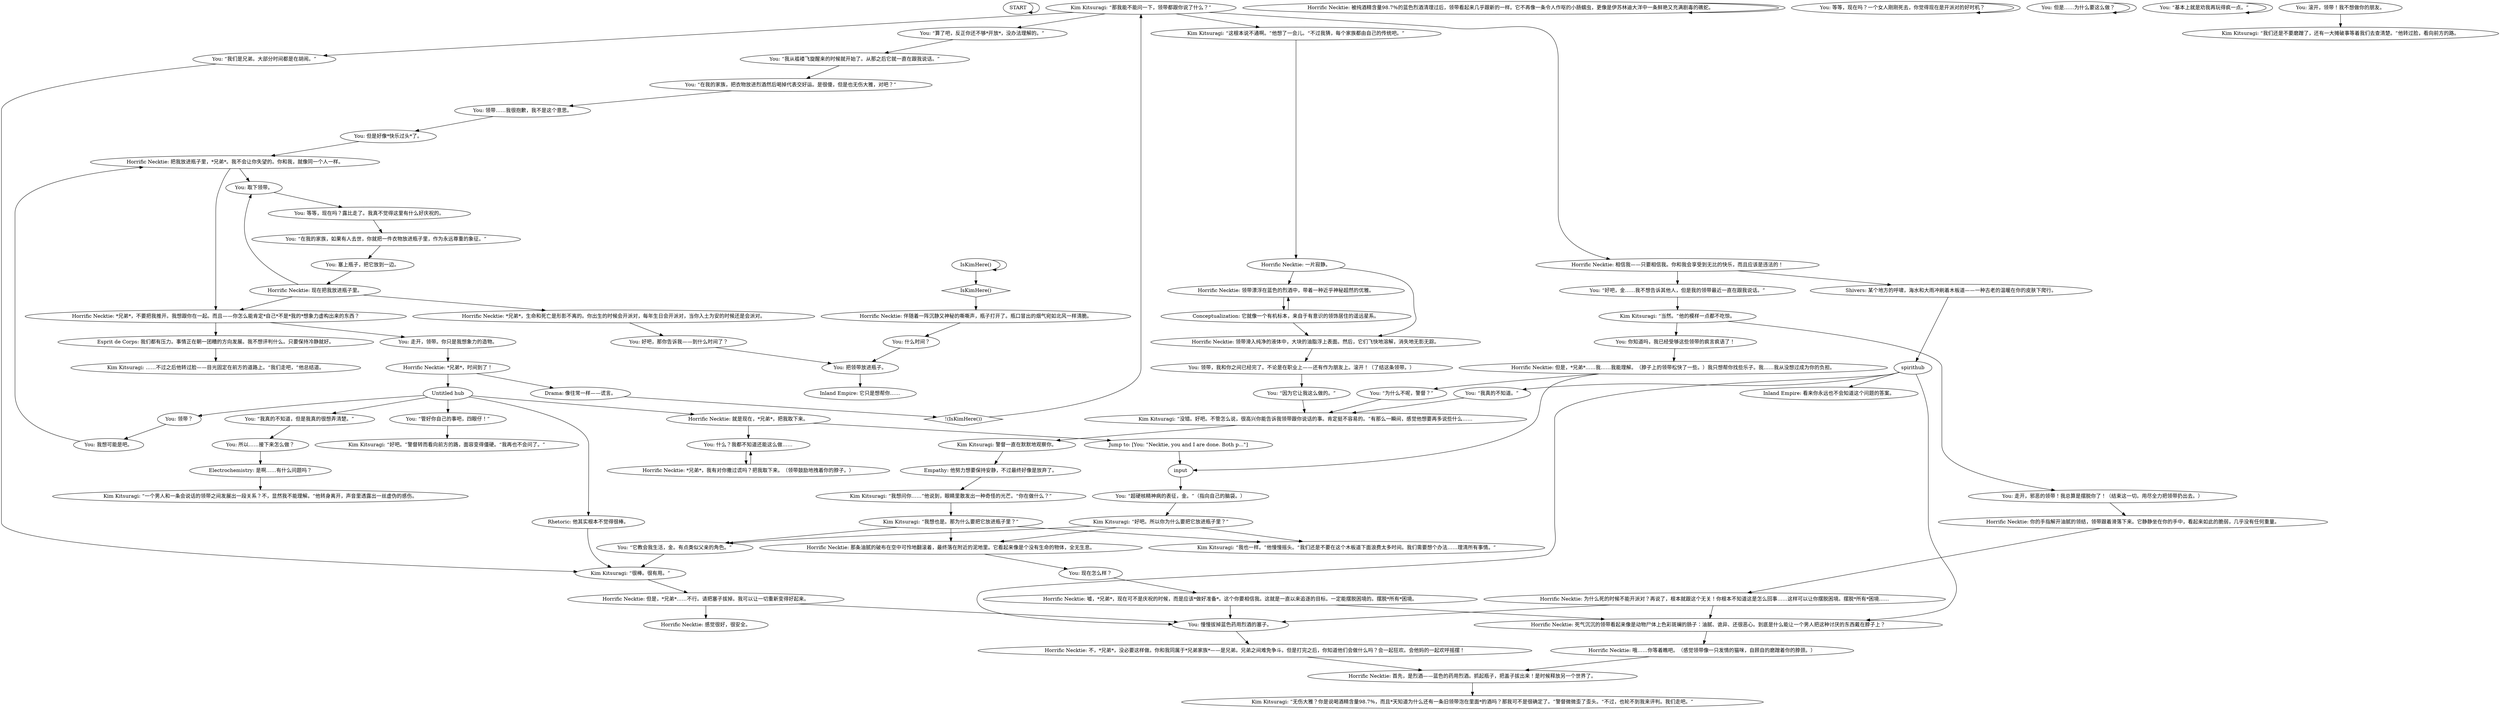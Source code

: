 # LAIR ORB / dark celebration
# An afterthought to Ruby's scene whether she kills herself or runs away.
# ==================================================
digraph G {
	  0 [label="START"];
	  1 [label="input"];
	  2 [label="You: 领带，我和你之间已经完了。不论是在职业上——还有作为朋友上。滚开！（了结这条领带。）"];
	  3 [label="Horrific Necktie: 被纯酒精含量98.7%的蓝色烈酒清理过后，领带看起来几乎跟新的一样。它不再像一条令人作呕的小肠蠕虫，更像是伊苏林迪大洋中一条鲜艳又充满剧毒的礁蛇。"];
	  4 [label="You: 所以……接下来怎么做？"];
	  5 [label="Kim Kitsuragi: “我也一样。”他慢慢摇头。“我们还是不要在这个木板道下面浪费太多时间。我们需要想个办法……理清所有事情。”"];
	  6 [label="You: “为什么不呢，警督？”"];
	  7 [label="You: 领带……我很抱歉，我不是这个意思。"];
	  8 [label="Kim Kitsuragi: “无伤大雅？你是说喝酒精含量98.7%，而且*天知道为什么还有一条旧领带泡在里面*的酒吗？那我可不是很确定了。”警督微微歪了歪头。“不过，也轮不到我来评判。我们走吧。”"];
	  9 [label="spirithub"];
	  10 [label="Horrific Necktie: 就是现在，*兄弟*，把我取下来。"];
	  11 [label="You: “好吧，金……我不想告诉其他人，但是我的领带最近一直在跟我说话。”"];
	  12 [label="You: 但是好像*快乐过头*了。"];
	  13 [label="Horrific Necktie: 不，*兄弟*，没必要这样做。你和我同属于*兄弟家族*——是兄弟。兄弟之间难免争斗。但是打完之后，你知道他们会做什么吗？会一起狂欢。会他妈的一起欢呼摇摆！"];
	  14 [label="Horrific Necktie: 伴随着一阵沉静又神秘的嘶嘶声，瓶子打开了。瓶口冒出的烟气宛如北风一样清脆。"];
	  15 [label="Kim Kitsuragi: 警督一直在默默地观察你。"];
	  16 [label="Esprit de Corps: 我们都有压力。事情正在朝一团糟的方向发展。我不想评判什么。只要保持冷静就好。"];
	  17 [label="You: 好吧，那你告诉我——到什么时间了？"];
	  18 [label="Electrochemistry: 是啊……有什么问题吗？"];
	  19 [label="Horrific Necktie: 领带漂浮在蓝色的烈酒中，带着一种近乎神秘超然的优雅。"];
	  20 [label="You: 塞上瓶子，把它放到一边。"];
	  21 [label="Kim Kitsuragi: “这根本说不通啊。”他想了一会儿。“不过我猜，每个家族都由自己的传统吧。”"];
	  22 [label="You: “超硬核精神病的表征，金。”（指向自己的脑袋。）"];
	  23 [label="Horrific Necktie: *兄弟*，时间到了！"];
	  24 [label="Horrific Necktie: *兄弟*，不要把我推开。我想跟你在一起。而且——你怎么能肯定*自己*不是*我的*想象力虚构出来的东西？"];
	  25 [label="You: 走开，邪恶的领带！我总算是摆脱你了！（结束这一切。用尽全力把领带扔出去。）"];
	  26 [label="You: “我从褴褛飞旋醒来的时候就开始了。从那之后它就一直在跟我说话。”"];
	  27 [label="Kim Kitsuragi: “一个男人和一条会说话的领带之间发展出一段关系？不，显然我不能理解。”他转身离开，声音里透露出一丝虚伪的感伤。"];
	  28 [label="Horrific Necktie: 为什么死的时候不能开派对？再说了，根本就跟这个无关！你根本不知道这是怎么回事……这样可以让你摆脱困境。摆脱*所有*困境……"];
	  29 [label="You: 现在怎么样？"];
	  30 [label="Inland Empire: 它只是想帮你……"];
	  31 [label="Horrific Necktie: 领带滑入纯净的液体中，大块的油脂浮上表面。然后，它们飞快地溶解，消失地无影无踪。"];
	  32 [label="You: 领带？"];
	  33 [label="You: “我真的不知道，但是我真的很想弄清楚。”"];
	  34 [label="You: “在我的家族，把衣物放进烈酒然后喝掉代表交好运。是很傻，但是也无伤大雅，对吧？”"];
	  35 [label="Kim Kitsuragi: “那我能不能问一下，领带都跟你说了什么？”"];
	  36 [label="Horrific Necktie: 感觉很好，很安全。"];
	  37 [label="Jump to: [You: \"Necktie, you and I are done. Both p...\"]"];
	  38 [label="You: 什么？我都不知道还能这么做……"];
	  39 [label="You: 取下领带。"];
	  40 [label="You: 把领带放进瓶子。"];
	  41 [label="Horrific Necktie: 哦……你等着瞧吧。（感觉领带像一只发情的猫咪，自顾自的磨蹭着你的脖颈。）"];
	  42 [label="Inland Empire: 看来你永远也不会知道这个问题的答案。"];
	  43 [label="You: 等等，现在吗？一个女人刚刚死去，你觉得现在是开派对的好时机？"];
	  44 [label="Horrific Necktie: *兄弟*，生命和死亡是形影不离的。你出生的时候会开派对，每年生日会开派对，当你入土为安的时候还是会派对。"];
	  45 [label="You: 但是……为什么要这么做？"];
	  46 [label="Horrific Necktie: 相信我——只要相信我。你和我会享受到无比的快乐，而且应该是违法的！"];
	  47 [label="You: “它教会我生活，金。有点类似父亲的角色。”"];
	  48 [label="You: “我真的不知道。”"];
	  49 [label="You: 等等，现在吗？露比走了。我真不觉得这里有什么好庆祝的。"];
	  50 [label="Horrific Necktie: 你的手指解开油腻的领结，领带跟着滑落下来。它静静坐在你的手中，看起来如此的脆弱，几乎没有任何重量。"];
	  51 [label="Horrific Necktie: 那条油腻的破布在空中可怜地翻滚着，最终落在附近的泥地里。它看起来像是个没有生命的物体，全无生息。"];
	  52 [label="You: “因为它让我这么做的。”"];
	  53 [label="Horrific Necktie: 死气沉沉的领带看起来像是动物尸体上色彩斑斓的肠子：油腻、诡异、还很恶心。到底是什么能让一个男人把这种讨厌的东西戴在脖子上？"];
	  54 [label="You: 你知道吗，我已经受够这些领带的疯言疯语了！"];
	  55 [label="You: “算了吧，反正你还不够*开放*，没办法理解的。”"];
	  56 [label="You: “基本上就是劝我再玩得疯一点。”"];
	  57 [label="Kim Kitsuragi: “很棒。很有用。”"];
	  58 [label="Kim Kitsuragi: “好吧。所以你为什么要把它放进瓶子里？”"];
	  59 [label="Kim Kitsuragi: “我想也是。那为什么要把它放进瓶子里？”"];
	  60 [label="Drama: 像往常一样——谎言。"];
	  61 [label="You: 什么时间？"];
	  62 [label="Shivers: 某个地方的呼啸，海水和大雨冲刷着木板道——一种古老的温暖在你的皮肤下爬行。"];
	  63 [label="You: 我想可能是吧。"];
	  64 [label="Horrific Necktie: 一片寂静。"];
	  65 [label="Kim Kitsuragi: “我们还是不要磨蹭了，还有一大摊破事等着我们去查清楚。”他转过脸，看向前方的路。"];
	  66 [label="Horrific Necktie: 但是，*兄弟*……我……我能理解。（脖子上的领带松快了一些。）我只想帮你找些乐子。我……我从没想过成为你的负担。"];
	  67 [label="Horrific Necktie: 但是，*兄弟*……不行。请把塞子拔掉。我可以让一切重新变得好起来。"];
	  68 [label="Rhetoric: 他其实根本不觉得很棒。"];
	  69 [label="You: “在我的家族，如果有人去世，你就把一件衣物放进瓶子里，作为永远尊重的象征。”"];
	  70 [label="Horrific Necktie: 嘘，*兄弟*，现在可不是庆祝的时候，而是应该*做好准备*。这个你要相信我。这就是一直以来追逐的目标。一定能摆脱困境的。摆脱*所有*困境。"];
	  71 [label="Horrific Necktie: 现在把我放进瓶子里。"];
	  72 [label="IsKimHere()"];
	  73 [label="IsKimHere()", shape=diamond];
	  74 [label="!(IsKimHere())", shape=diamond];
	  75 [label="Untitled hub"];
	  76 [label="You: 走开，领带。你只是我想象力的造物。"];
	  77 [label="You: 滚开，领带！我不想做你的朋友。"];
	  78 [label="Empathy: 他努力想要保持安静，不过最终好像是放弃了。"];
	  79 [label="You: “管好你自己的事吧，四眼仔！”"];
	  80 [label="Kim Kitsuragi: “当然。”他的模样一点都不吃惊。"];
	  81 [label="Kim Kitsuragi: ……不过之后他转过脸——目光固定在前方的道路上。“我们走吧，”他总结道。"];
	  82 [label="You: 慢慢拔掉蓝色药用烈酒的塞子。"];
	  83 [label="Conceptualization: 它就像一个有机标本，来自于有意识的领饰居住的遥远星系。"];
	  84 [label="Kim Kitsuragi: “没错。好吧。不管怎么说，很高兴你能告诉我领带跟你说话的事。肯定挺不容易的。”有那么一瞬间，感觉他想要再多说些什么……"];
	  85 [label="Horrific Necktie: 首先，是烈酒——蓝色的药用烈酒。抓起瓶子，把盖子拔出来！是时候释放另一个世界了。"];
	  86 [label="Horrific Necktie: *兄弟*，我有对你撒过谎吗？把我取下来。（领带鼓励地拽着你的脖子。）"];
	  87 [label="Horrific Necktie: 把我放进瓶子里，*兄弟*。我不会让你失望的。你和我，就像同一个人一样。"];
	  88 [label="Kim Kitsuragi: “我想问你……”他说到，眼睛里散发出一种奇怪的光芒。“你在做什么？”"];
	  89 [label="Kim Kitsuragi: “好吧。”警督转而看向前方的路，面容变得僵硬。“我再也不会问了。”"];
	  90 [label="You: “我们是兄弟。大部分时间都是在胡闹。”"];
	  0 -> 0
	  1 -> 22
	  2 -> 52
	  3 -> 3
	  4 -> 18
	  6 -> 84
	  7 -> 12
	  9 -> 48
	  9 -> 42
	  9 -> 53
	  9 -> 82
	  10 -> 37
	  10 -> 38
	  11 -> 80
	  12 -> 87
	  13 -> 85
	  14 -> 61
	  15 -> 78
	  16 -> 81
	  17 -> 40
	  18 -> 27
	  19 -> 83
	  20 -> 71
	  21 -> 64
	  22 -> 58
	  23 -> 75
	  23 -> 60
	  24 -> 16
	  24 -> 76
	  25 -> 50
	  26 -> 34
	  28 -> 82
	  28 -> 53
	  29 -> 70
	  31 -> 2
	  32 -> 63
	  33 -> 4
	  34 -> 7
	  35 -> 90
	  35 -> 21
	  35 -> 46
	  35 -> 55
	  37 -> 1
	  38 -> 86
	  39 -> 49
	  40 -> 30
	  41 -> 85
	  43 -> 43
	  44 -> 17
	  45 -> 45
	  46 -> 11
	  46 -> 62
	  47 -> 57
	  48 -> 84
	  49 -> 69
	  50 -> 28
	  51 -> 29
	  52 -> 84
	  53 -> 41
	  54 -> 66
	  55 -> 26
	  56 -> 56
	  57 -> 67
	  58 -> 51
	  58 -> 5
	  58 -> 47
	  59 -> 51
	  59 -> 5
	  59 -> 47
	  60 -> 74
	  61 -> 40
	  62 -> 9
	  63 -> 87
	  64 -> 19
	  64 -> 31
	  66 -> 1
	  66 -> 6
	  67 -> 82
	  67 -> 36
	  68 -> 57
	  69 -> 20
	  70 -> 82
	  70 -> 53
	  71 -> 24
	  71 -> 44
	  71 -> 39
	  72 -> 72
	  72 -> 73
	  73 -> 14
	  74 -> 35
	  75 -> 32
	  75 -> 33
	  75 -> 68
	  75 -> 10
	  75 -> 79
	  76 -> 23
	  77 -> 65
	  78 -> 88
	  79 -> 89
	  80 -> 25
	  80 -> 54
	  82 -> 13
	  83 -> 19
	  83 -> 31
	  84 -> 15
	  85 -> 8
	  86 -> 38
	  87 -> 24
	  87 -> 39
	  88 -> 59
	  90 -> 57
}

